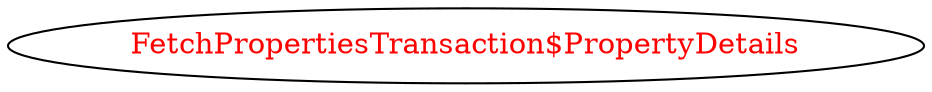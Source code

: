 digraph dependencyGraph {
 concentrate=true;
 ranksep="2.0";
 rankdir="LR"; 
 splines="ortho";
"FetchPropertiesTransaction$PropertyDetails" [fontcolor="red"];
}